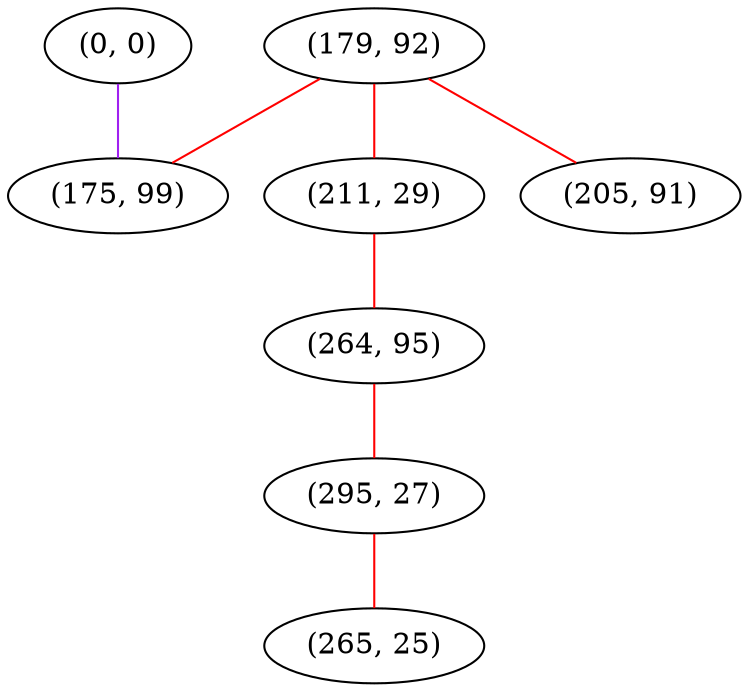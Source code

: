 graph "" {
"(0, 0)";
"(179, 92)";
"(211, 29)";
"(175, 99)";
"(264, 95)";
"(205, 91)";
"(295, 27)";
"(265, 25)";
"(0, 0)" -- "(175, 99)"  [color=purple, key=0, weight=4];
"(179, 92)" -- "(175, 99)"  [color=red, key=0, weight=1];
"(179, 92)" -- "(211, 29)"  [color=red, key=0, weight=1];
"(179, 92)" -- "(205, 91)"  [color=red, key=0, weight=1];
"(211, 29)" -- "(264, 95)"  [color=red, key=0, weight=1];
"(264, 95)" -- "(295, 27)"  [color=red, key=0, weight=1];
"(295, 27)" -- "(265, 25)"  [color=red, key=0, weight=1];
}
